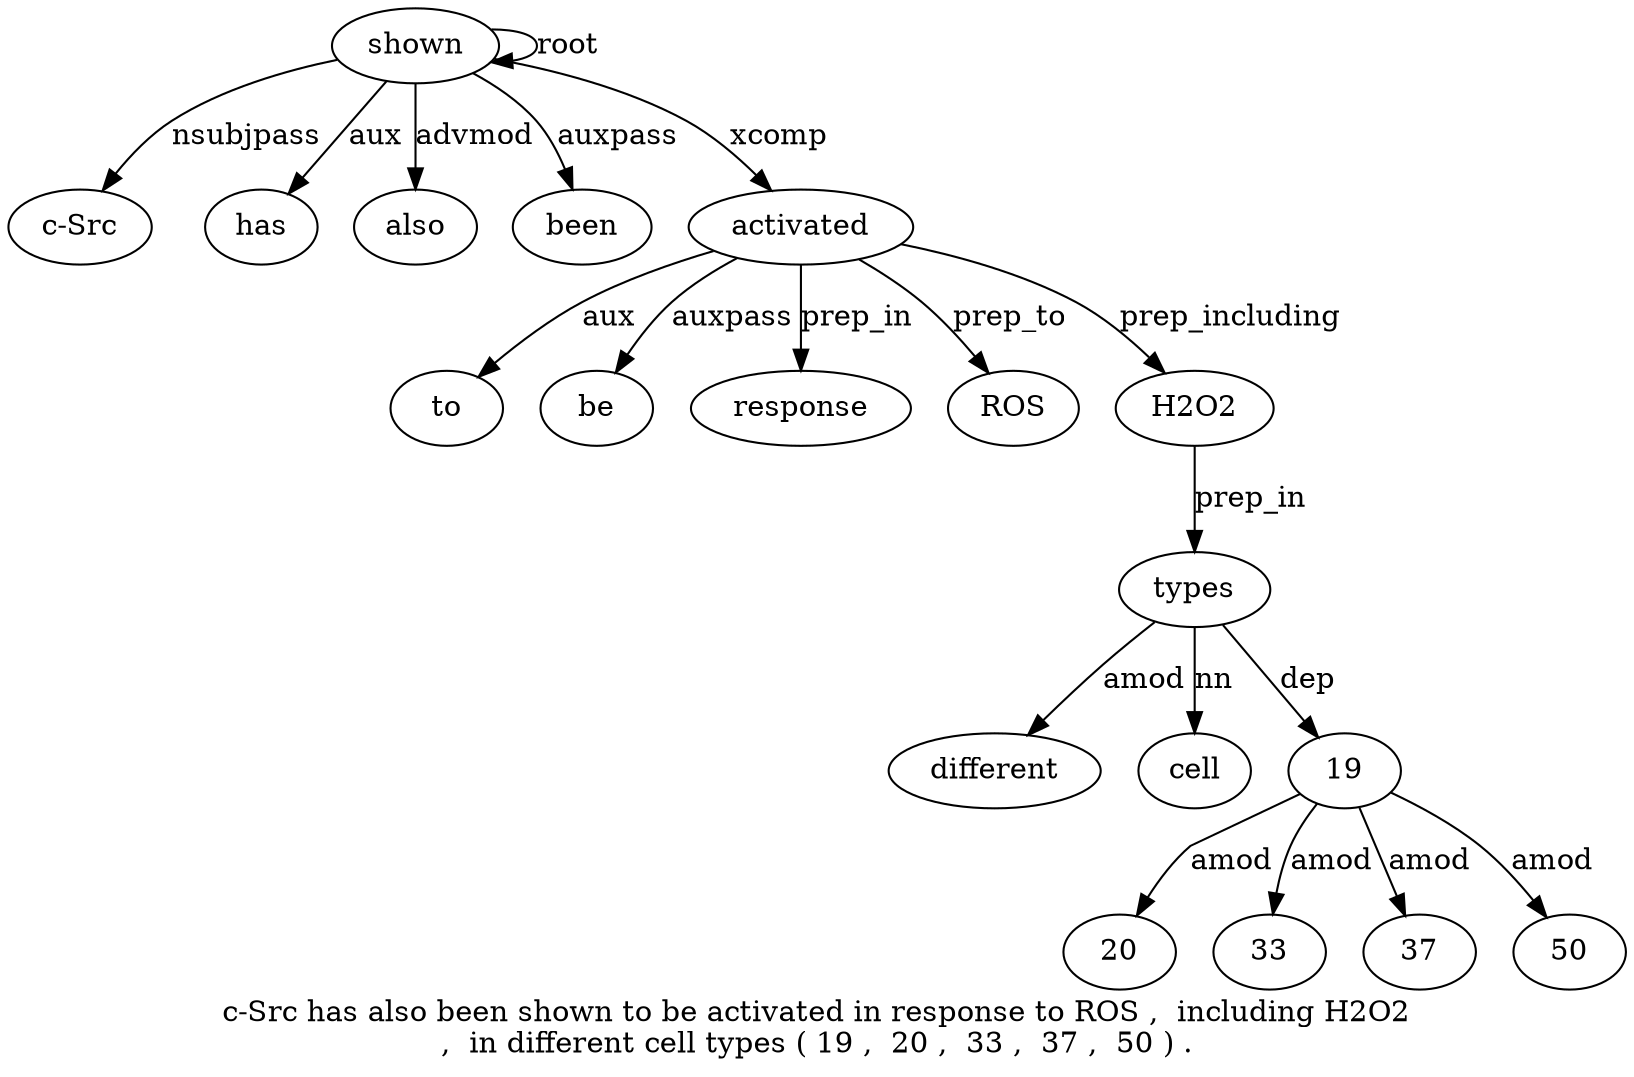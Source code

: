 digraph "c-Src has also been shown to be activated in response to ROS ,  including H2O2 ,  in different cell types ( 19 ,  20 ,  33 ,  37 ,  50 ) ." {
label="c-Src has also been shown to be activated in response to ROS ,  including H2O2
,  in different cell types ( 19 ,  20 ,  33 ,  37 ,  50 ) .";
shown5 [style=filled, fillcolor=white, label=shown];
"c-Src1" [style=filled, fillcolor=white, label="c-Src"];
shown5 -> "c-Src1"  [label=nsubjpass];
has2 [style=filled, fillcolor=white, label=has];
shown5 -> has2  [label=aux];
also3 [style=filled, fillcolor=white, label=also];
shown5 -> also3  [label=advmod];
been4 [style=filled, fillcolor=white, label=been];
shown5 -> been4  [label=auxpass];
shown5 -> shown5  [label=root];
activated8 [style=filled, fillcolor=white, label=activated];
to6 [style=filled, fillcolor=white, label=to];
activated8 -> to6  [label=aux];
be7 [style=filled, fillcolor=white, label=be];
activated8 -> be7  [label=auxpass];
shown5 -> activated8  [label=xcomp];
response10 [style=filled, fillcolor=white, label=response];
activated8 -> response10  [label=prep_in];
ROS12 [style=filled, fillcolor=white, label=ROS];
activated8 -> ROS12  [label=prep_to];
H2O215 [style=filled, fillcolor=white, label=H2O2];
activated8 -> H2O215  [label=prep_including];
types20 [style=filled, fillcolor=white, label=types];
different18 [style=filled, fillcolor=white, label=different];
types20 -> different18  [label=amod];
cell19 [style=filled, fillcolor=white, label=cell];
types20 -> cell19  [label=nn];
H2O215 -> types20  [label=prep_in];
1922 [style=filled, fillcolor=white, label=19];
types20 -> 1922  [label=dep];
2024 [style=filled, fillcolor=white, label=20];
1922 -> 2024  [label=amod];
3326 [style=filled, fillcolor=white, label=33];
1922 -> 3326  [label=amod];
3728 [style=filled, fillcolor=white, label=37];
1922 -> 3728  [label=amod];
503 [style=filled, fillcolor=white, label=50];
1922 -> 503  [label=amod];
}
